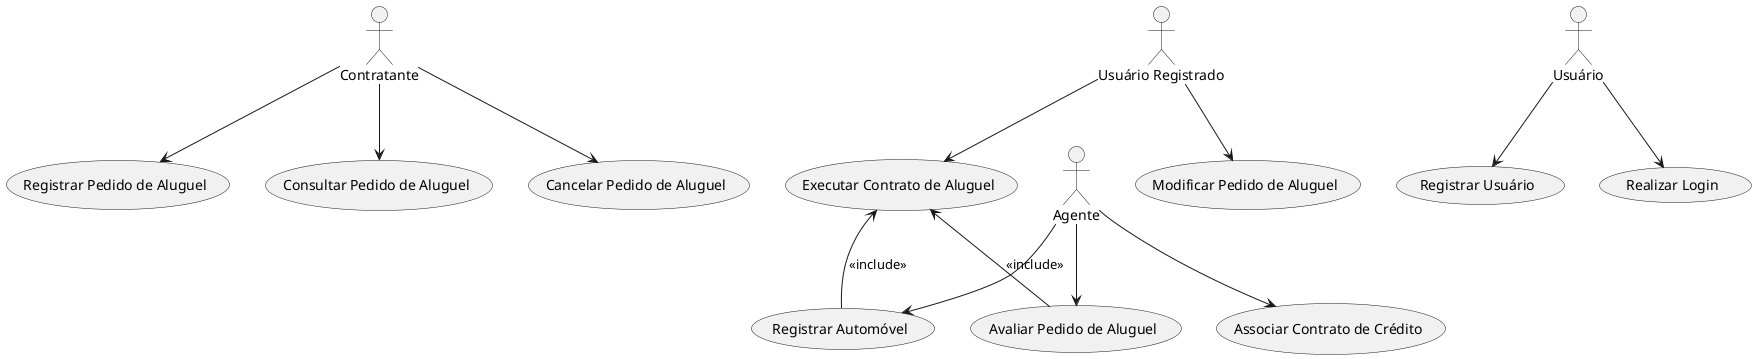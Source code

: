 @startuml
top to bottom direction

actor Contratante
actor Agente
actor Usuário
actor "Usuário Registrado"

(Registrar Usuário) 
(Realizar Login)

(Registrar Pedido de Aluguel)
(Modificar Pedido de Aluguel)
(Consultar Pedido de Aluguel)
(Cancelar Pedido de Aluguel)
(Executar Contrato de Aluguel)
(Avaliar Pedido de Aluguel)
(Registrar Automóvel)
(Associar Contrato de Crédito)

Usuário --> (Registrar Usuário)
Usuário --> (Realizar Login)

Contratante --> (Registrar Pedido de Aluguel)
Contratante --> (Consultar Pedido de Aluguel)
Contratante --> (Cancelar Pedido de Aluguel)

Agente --> (Avaliar Pedido de Aluguel)
Agente --> (Registrar Automóvel)
Agente --> (Associar Contrato de Crédito)

"Usuário Registrado" --> (Executar Contrato de Aluguel)
"Usuário Registrado" --> (Modificar Pedido de Aluguel)

(Executar Contrato de Aluguel) <-- (Avaliar Pedido de Aluguel): <<include>>
(Executar Contrato de Aluguel) <-- (Registrar Automóvel): <<include>>
@enduml